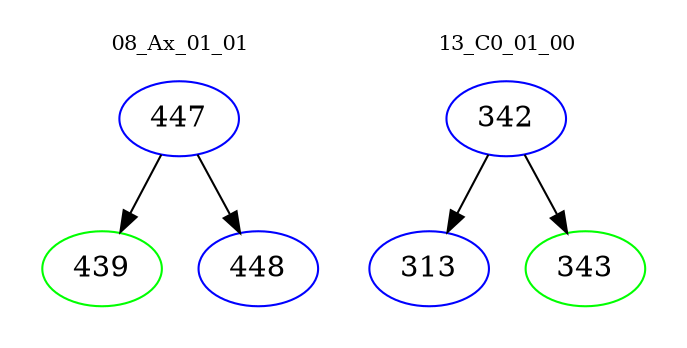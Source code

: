 digraph{
subgraph cluster_0 {
color = white
label = "08_Ax_01_01";
fontsize=10;
T0_447 [label="447", color="blue"]
T0_447 -> T0_439 [color="black"]
T0_439 [label="439", color="green"]
T0_447 -> T0_448 [color="black"]
T0_448 [label="448", color="blue"]
}
subgraph cluster_1 {
color = white
label = "13_C0_01_00";
fontsize=10;
T1_342 [label="342", color="blue"]
T1_342 -> T1_313 [color="black"]
T1_313 [label="313", color="blue"]
T1_342 -> T1_343 [color="black"]
T1_343 [label="343", color="green"]
}
}
